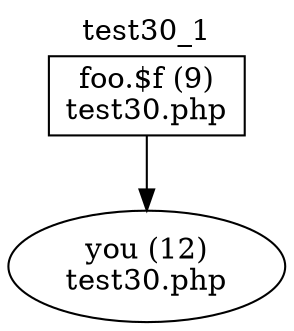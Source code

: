 digraph cfg {
  label="test30_1";
  labelloc=t;
  n1 [shape=box, label="foo.$f (9)\ntest30.php"];
  n2 [shape=ellipse, label="you (12)\ntest30.php"];
  n1 -> n2;
}
